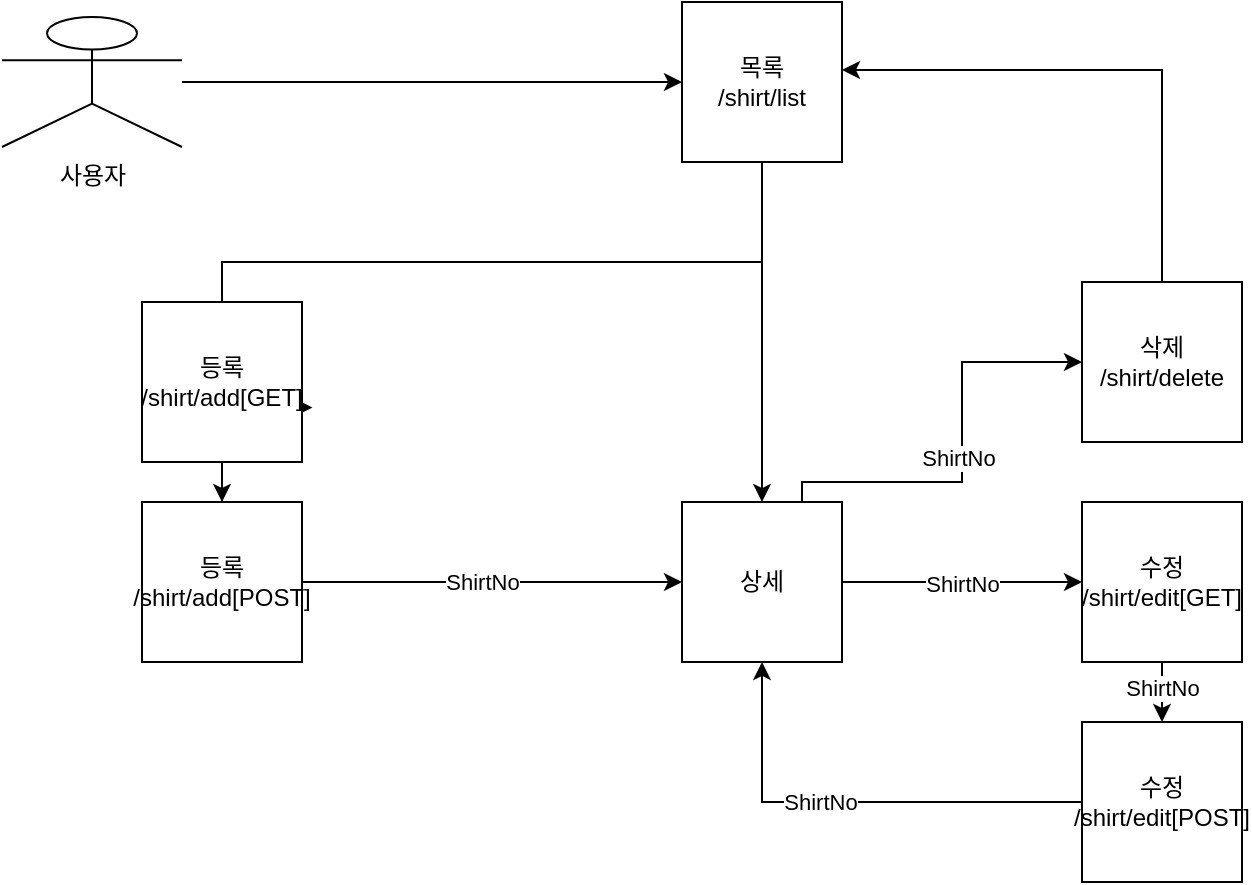 <mxfile version="21.6.6" type="github">
  <diagram name="페이지-1" id="3a0la9ubBGeXXji-YV7w">
    <mxGraphModel dx="1050" dy="542" grid="1" gridSize="10" guides="1" tooltips="1" connect="1" arrows="1" fold="1" page="1" pageScale="1" pageWidth="827" pageHeight="1169" math="0" shadow="0">
      <root>
        <mxCell id="0" />
        <mxCell id="1" parent="0" />
        <mxCell id="lE6p0e6idu80Cr-A5GrX-9" style="edgeStyle=orthogonalEdgeStyle;rounded=0;orthogonalLoop=1;jettySize=auto;html=1;" edge="1" parent="1" source="lE6p0e6idu80Cr-A5GrX-2" target="lE6p0e6idu80Cr-A5GrX-8">
          <mxGeometry relative="1" as="geometry" />
        </mxCell>
        <mxCell id="lE6p0e6idu80Cr-A5GrX-2" value="사용자" style="shape=umlActor;verticalLabelPosition=bottom;verticalAlign=top;html=1;outlineConnect=0;" vertex="1" parent="1">
          <mxGeometry x="130" y="87.5" width="90" height="65" as="geometry" />
        </mxCell>
        <mxCell id="lE6p0e6idu80Cr-A5GrX-41" style="edgeStyle=orthogonalEdgeStyle;rounded=0;orthogonalLoop=1;jettySize=auto;html=1;" edge="1" parent="1" source="lE6p0e6idu80Cr-A5GrX-8" target="lE6p0e6idu80Cr-A5GrX-28">
          <mxGeometry relative="1" as="geometry" />
        </mxCell>
        <mxCell id="lE6p0e6idu80Cr-A5GrX-47" style="edgeStyle=orthogonalEdgeStyle;rounded=0;orthogonalLoop=1;jettySize=auto;html=1;entryX=1.065;entryY=0.66;entryDx=0;entryDy=0;entryPerimeter=0;" edge="1" parent="1" source="lE6p0e6idu80Cr-A5GrX-8" target="lE6p0e6idu80Cr-A5GrX-36">
          <mxGeometry relative="1" as="geometry">
            <Array as="points">
              <mxPoint x="510" y="210" />
              <mxPoint x="240" y="210" />
              <mxPoint x="240" y="283" />
            </Array>
          </mxGeometry>
        </mxCell>
        <mxCell id="lE6p0e6idu80Cr-A5GrX-8" value="목록&lt;br&gt;/shirt/list" style="whiteSpace=wrap;html=1;aspect=fixed;" vertex="1" parent="1">
          <mxGeometry x="470" y="80" width="80" height="80" as="geometry" />
        </mxCell>
        <mxCell id="lE6p0e6idu80Cr-A5GrX-45" style="edgeStyle=orthogonalEdgeStyle;rounded=0;orthogonalLoop=1;jettySize=auto;html=1;entryX=0;entryY=0.5;entryDx=0;entryDy=0;" edge="1" parent="1" source="lE6p0e6idu80Cr-A5GrX-28" target="lE6p0e6idu80Cr-A5GrX-39">
          <mxGeometry relative="1" as="geometry">
            <Array as="points">
              <mxPoint x="530" y="320" />
              <mxPoint x="610" y="320" />
              <mxPoint x="610" y="260" />
            </Array>
          </mxGeometry>
        </mxCell>
        <mxCell id="lE6p0e6idu80Cr-A5GrX-50" value="ShirtNo" style="edgeLabel;html=1;align=center;verticalAlign=middle;resizable=0;points=[];" vertex="1" connectable="0" parent="lE6p0e6idu80Cr-A5GrX-45">
          <mxGeometry x="-0.024" y="2" relative="1" as="geometry">
            <mxPoint as="offset" />
          </mxGeometry>
        </mxCell>
        <mxCell id="lE6p0e6idu80Cr-A5GrX-51" style="edgeStyle=orthogonalEdgeStyle;rounded=0;orthogonalLoop=1;jettySize=auto;html=1;" edge="1" parent="1" source="lE6p0e6idu80Cr-A5GrX-28" target="lE6p0e6idu80Cr-A5GrX-40">
          <mxGeometry relative="1" as="geometry" />
        </mxCell>
        <mxCell id="lE6p0e6idu80Cr-A5GrX-52" value="ShirtNo" style="edgeLabel;html=1;align=center;verticalAlign=middle;resizable=0;points=[];" vertex="1" connectable="0" parent="lE6p0e6idu80Cr-A5GrX-51">
          <mxGeometry x="-0.003" y="-1" relative="1" as="geometry">
            <mxPoint as="offset" />
          </mxGeometry>
        </mxCell>
        <mxCell id="lE6p0e6idu80Cr-A5GrX-28" value="상세" style="whiteSpace=wrap;html=1;aspect=fixed;" vertex="1" parent="1">
          <mxGeometry x="470" y="330" width="80" height="80" as="geometry" />
        </mxCell>
        <mxCell id="lE6p0e6idu80Cr-A5GrX-46" style="edgeStyle=orthogonalEdgeStyle;rounded=0;orthogonalLoop=1;jettySize=auto;html=1;" edge="1" parent="1" source="lE6p0e6idu80Cr-A5GrX-36" target="lE6p0e6idu80Cr-A5GrX-38">
          <mxGeometry relative="1" as="geometry" />
        </mxCell>
        <mxCell id="lE6p0e6idu80Cr-A5GrX-36" value="등록&lt;br&gt;/shirt/add[GET]" style="whiteSpace=wrap;html=1;aspect=fixed;" vertex="1" parent="1">
          <mxGeometry x="200" y="230" width="80" height="80" as="geometry" />
        </mxCell>
        <mxCell id="lE6p0e6idu80Cr-A5GrX-48" style="edgeStyle=orthogonalEdgeStyle;rounded=0;orthogonalLoop=1;jettySize=auto;html=1;" edge="1" parent="1" source="lE6p0e6idu80Cr-A5GrX-38" target="lE6p0e6idu80Cr-A5GrX-28">
          <mxGeometry relative="1" as="geometry" />
        </mxCell>
        <mxCell id="lE6p0e6idu80Cr-A5GrX-49" value="ShirtNo" style="edgeLabel;html=1;align=center;verticalAlign=middle;resizable=0;points=[];" vertex="1" connectable="0" parent="lE6p0e6idu80Cr-A5GrX-48">
          <mxGeometry x="0.135" y="-1" relative="1" as="geometry">
            <mxPoint x="-18" y="-1" as="offset" />
          </mxGeometry>
        </mxCell>
        <mxCell id="lE6p0e6idu80Cr-A5GrX-38" value="등록&lt;br&gt;/shirt/add[POST]" style="whiteSpace=wrap;html=1;aspect=fixed;" vertex="1" parent="1">
          <mxGeometry x="200" y="330" width="80" height="80" as="geometry" />
        </mxCell>
        <mxCell id="lE6p0e6idu80Cr-A5GrX-55" style="edgeStyle=orthogonalEdgeStyle;rounded=0;orthogonalLoop=1;jettySize=auto;html=1;entryX=1;entryY=0.425;entryDx=0;entryDy=0;entryPerimeter=0;" edge="1" parent="1" source="lE6p0e6idu80Cr-A5GrX-39" target="lE6p0e6idu80Cr-A5GrX-8">
          <mxGeometry relative="1" as="geometry">
            <Array as="points">
              <mxPoint x="710" y="114" />
            </Array>
          </mxGeometry>
        </mxCell>
        <mxCell id="lE6p0e6idu80Cr-A5GrX-39" value="삭제&lt;br&gt;/shirt/delete" style="whiteSpace=wrap;html=1;aspect=fixed;" vertex="1" parent="1">
          <mxGeometry x="670" y="220" width="80" height="80" as="geometry" />
        </mxCell>
        <mxCell id="lE6p0e6idu80Cr-A5GrX-44" style="edgeStyle=orthogonalEdgeStyle;rounded=0;orthogonalLoop=1;jettySize=auto;html=1;" edge="1" parent="1" source="lE6p0e6idu80Cr-A5GrX-40" target="lE6p0e6idu80Cr-A5GrX-42">
          <mxGeometry relative="1" as="geometry" />
        </mxCell>
        <mxCell id="lE6p0e6idu80Cr-A5GrX-54" value="ShirtNo" style="edgeLabel;html=1;align=center;verticalAlign=middle;resizable=0;points=[];" vertex="1" connectable="0" parent="lE6p0e6idu80Cr-A5GrX-44">
          <mxGeometry x="0.312" relative="1" as="geometry">
            <mxPoint as="offset" />
          </mxGeometry>
        </mxCell>
        <mxCell id="lE6p0e6idu80Cr-A5GrX-40" value="수정&lt;br&gt;/shirt/edit[GET]" style="whiteSpace=wrap;html=1;aspect=fixed;" vertex="1" parent="1">
          <mxGeometry x="670" y="330" width="80" height="80" as="geometry" />
        </mxCell>
        <mxCell id="lE6p0e6idu80Cr-A5GrX-43" style="edgeStyle=orthogonalEdgeStyle;rounded=0;orthogonalLoop=1;jettySize=auto;html=1;entryX=0.5;entryY=1;entryDx=0;entryDy=0;" edge="1" parent="1" source="lE6p0e6idu80Cr-A5GrX-42" target="lE6p0e6idu80Cr-A5GrX-28">
          <mxGeometry relative="1" as="geometry" />
        </mxCell>
        <mxCell id="lE6p0e6idu80Cr-A5GrX-53" value="ShirtNo" style="edgeLabel;html=1;align=center;verticalAlign=middle;resizable=0;points=[];" vertex="1" connectable="0" parent="lE6p0e6idu80Cr-A5GrX-43">
          <mxGeometry x="0.141" relative="1" as="geometry">
            <mxPoint as="offset" />
          </mxGeometry>
        </mxCell>
        <mxCell id="lE6p0e6idu80Cr-A5GrX-42" value="수정&lt;br&gt;/shirt/edit[POST]" style="whiteSpace=wrap;html=1;aspect=fixed;" vertex="1" parent="1">
          <mxGeometry x="670" y="440" width="80" height="80" as="geometry" />
        </mxCell>
      </root>
    </mxGraphModel>
  </diagram>
</mxfile>

